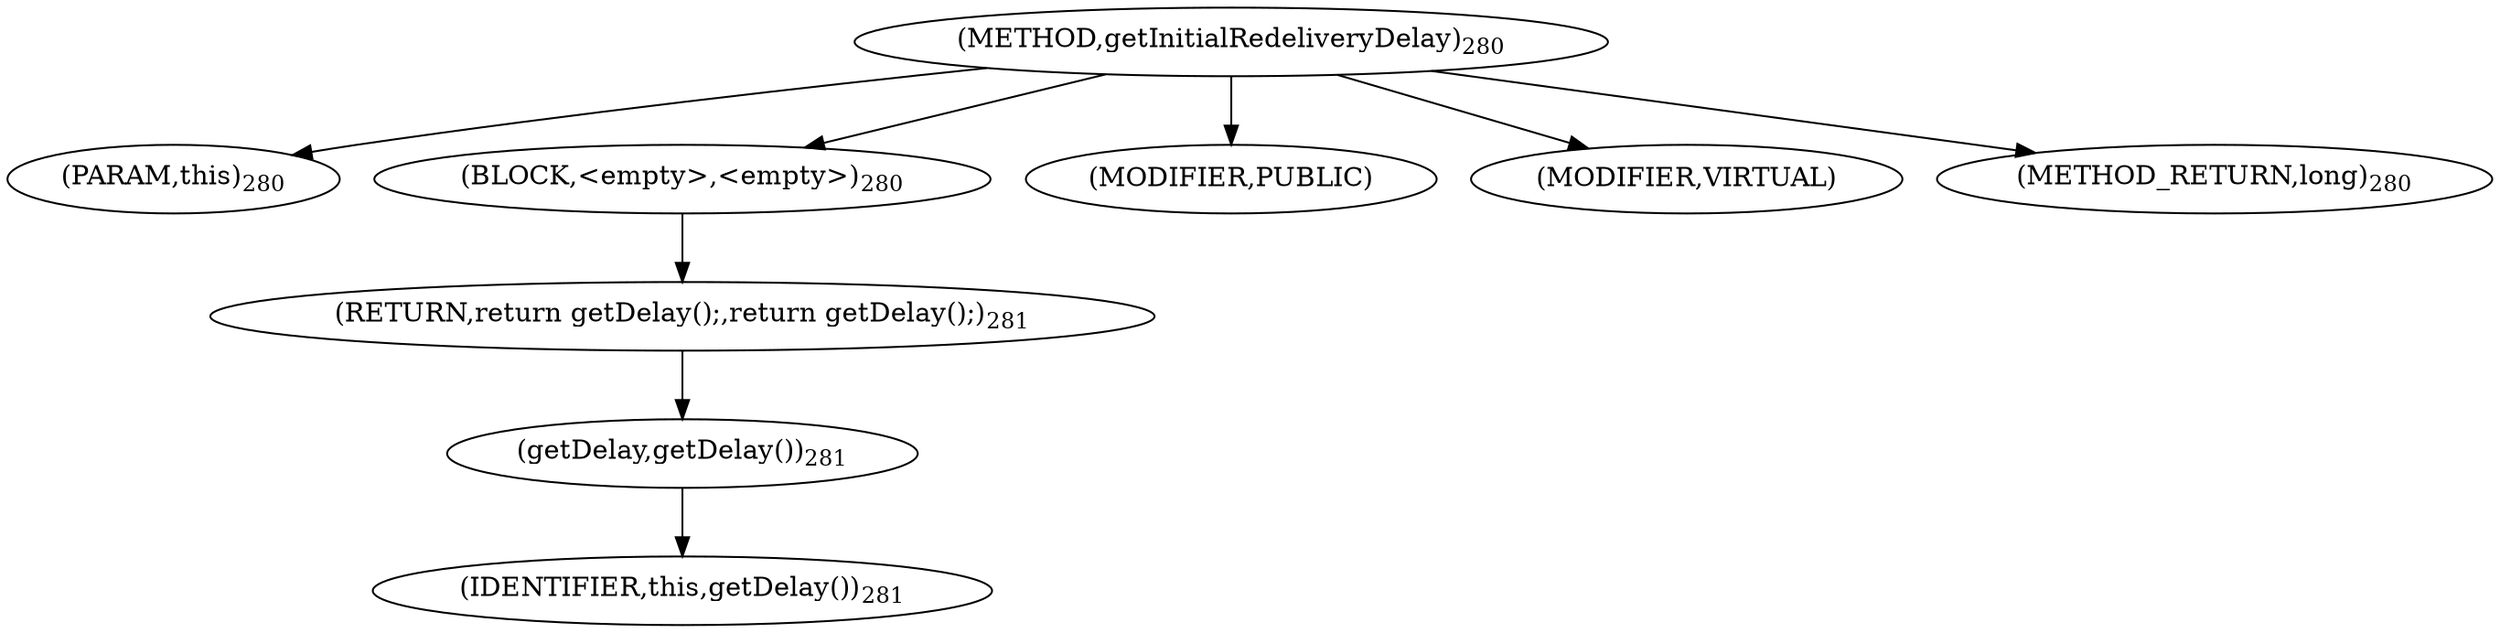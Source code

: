 digraph "getInitialRedeliveryDelay" {  
"558" [label = <(METHOD,getInitialRedeliveryDelay)<SUB>280</SUB>> ]
"46" [label = <(PARAM,this)<SUB>280</SUB>> ]
"559" [label = <(BLOCK,&lt;empty&gt;,&lt;empty&gt;)<SUB>280</SUB>> ]
"560" [label = <(RETURN,return getDelay();,return getDelay();)<SUB>281</SUB>> ]
"561" [label = <(getDelay,getDelay())<SUB>281</SUB>> ]
"45" [label = <(IDENTIFIER,this,getDelay())<SUB>281</SUB>> ]
"562" [label = <(MODIFIER,PUBLIC)> ]
"563" [label = <(MODIFIER,VIRTUAL)> ]
"564" [label = <(METHOD_RETURN,long)<SUB>280</SUB>> ]
  "558" -> "46" 
  "558" -> "559" 
  "558" -> "562" 
  "558" -> "563" 
  "558" -> "564" 
  "559" -> "560" 
  "560" -> "561" 
  "561" -> "45" 
}

